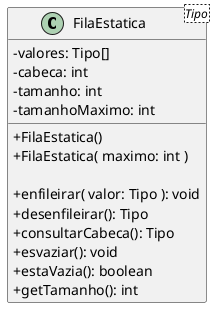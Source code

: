 @startuml

skinparam classAttributeIconSize 0

class FilaEstatica<Tipo> {
    
    - valores: Tipo[]
    - cabeca: int
    - tamanho: int
    - tamanhoMaximo: int

    + FilaEstatica()
    + FilaEstatica( maximo: int )

    + enfileirar( valor: Tipo ): void
    + desenfileirar(): Tipo
    + consultarCabeca(): Tipo
    + esvaziar(): void
    + estaVazia(): boolean
    + getTamanho(): int

}

@enduml
